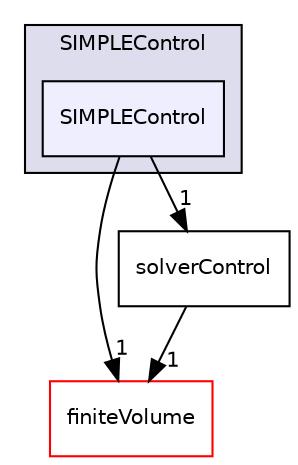 digraph "src/optimisation/adjointOptimisation/adjoint/solvers/solverControl/SIMPLEControl/SIMPLEControl" {
  bgcolor=transparent;
  compound=true
  node [ fontsize="10", fontname="Helvetica"];
  edge [ labelfontsize="10", labelfontname="Helvetica"];
  subgraph clusterdir_ecf406ef7f8ca5419358fd512340fb34 {
    graph [ bgcolor="#ddddee", pencolor="black", label="SIMPLEControl" fontname="Helvetica", fontsize="10", URL="dir_ecf406ef7f8ca5419358fd512340fb34.html"]
  dir_4a9076ca332766da9cc226d19900520a [shape=box, label="SIMPLEControl", style="filled", fillcolor="#eeeeff", pencolor="black", URL="dir_4a9076ca332766da9cc226d19900520a.html"];
  }
  dir_9bd15774b555cf7259a6fa18f99fe99b [shape=box label="finiteVolume" color="red" URL="dir_9bd15774b555cf7259a6fa18f99fe99b.html"];
  dir_e81d89f91bfba3766c2179154dd784ad [shape=box label="solverControl" URL="dir_e81d89f91bfba3766c2179154dd784ad.html"];
  dir_4a9076ca332766da9cc226d19900520a->dir_9bd15774b555cf7259a6fa18f99fe99b [headlabel="1", labeldistance=1.5 headhref="dir_002912_000814.html"];
  dir_4a9076ca332766da9cc226d19900520a->dir_e81d89f91bfba3766c2179154dd784ad [headlabel="1", labeldistance=1.5 headhref="dir_002912_002914.html"];
  dir_e81d89f91bfba3766c2179154dd784ad->dir_9bd15774b555cf7259a6fa18f99fe99b [headlabel="1", labeldistance=1.5 headhref="dir_002914_000814.html"];
}
